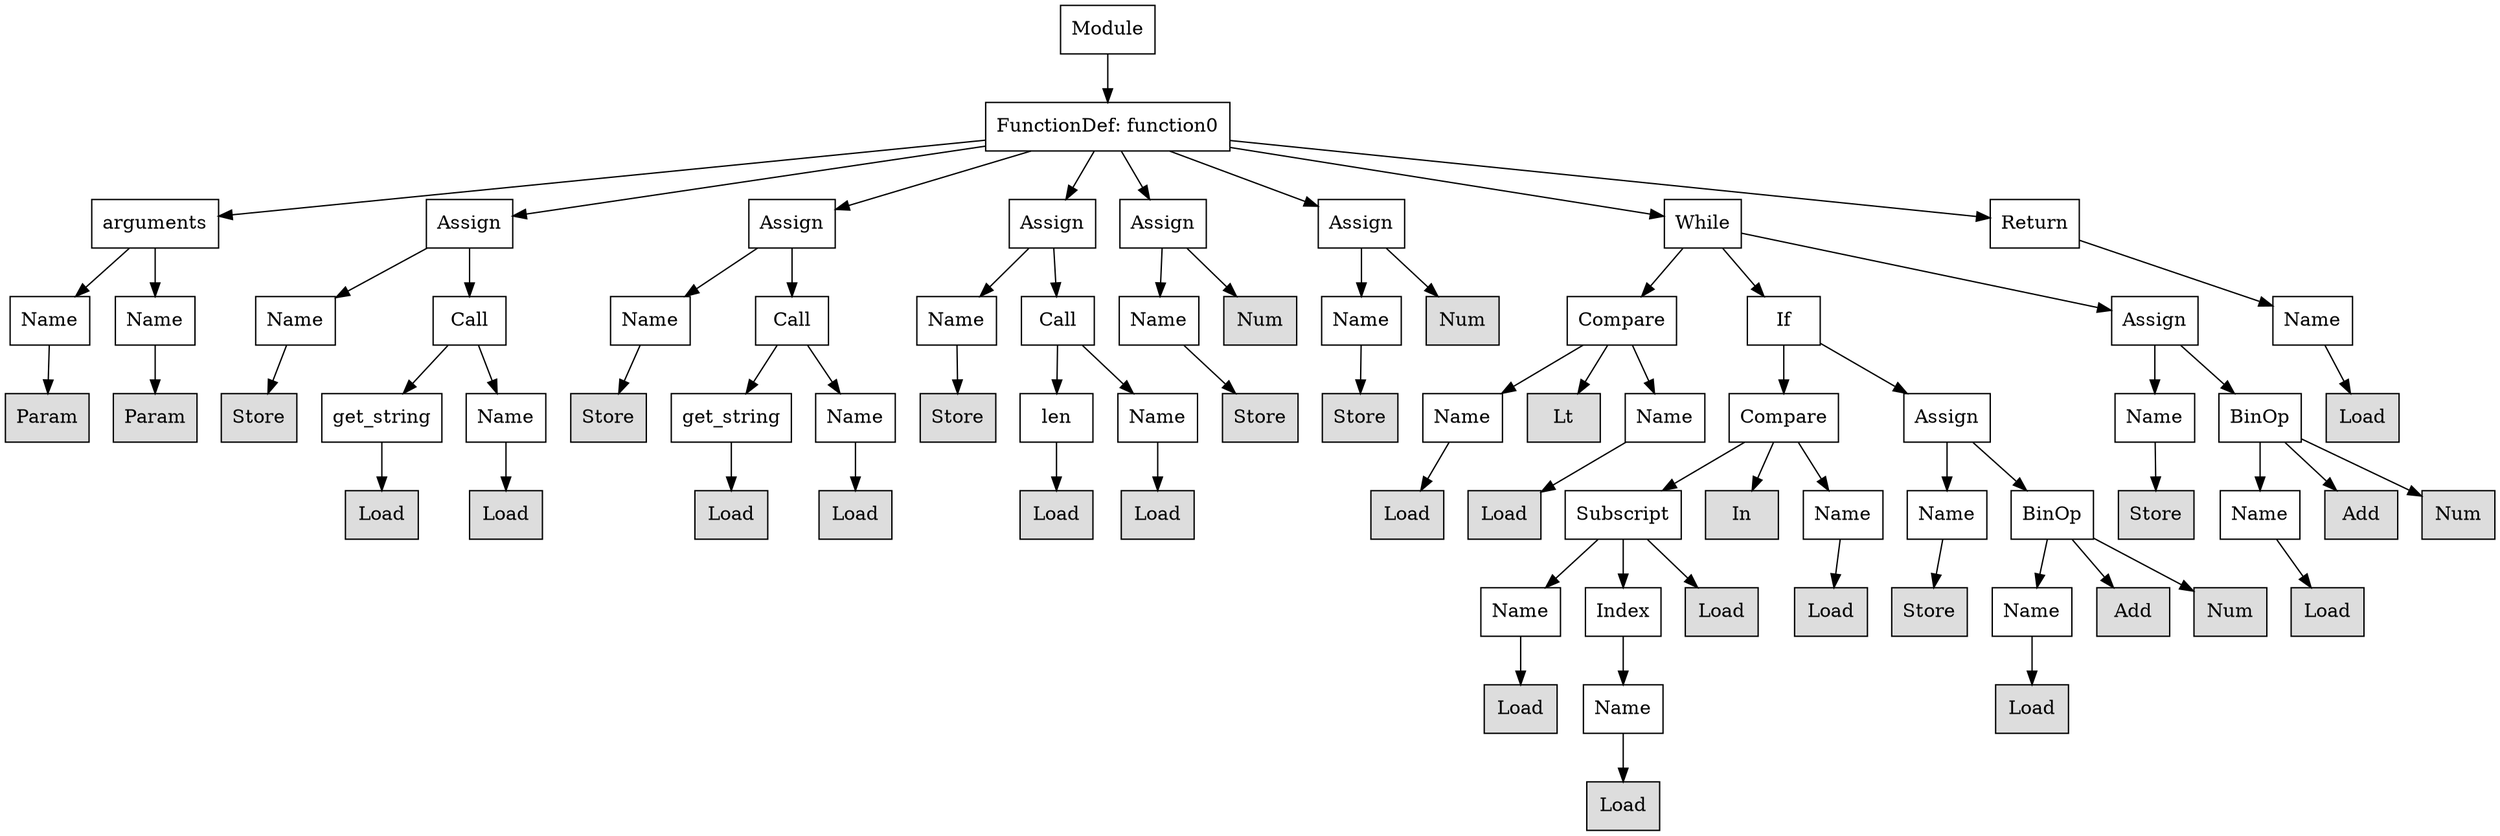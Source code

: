 digraph G {
n0 [shape=rect, label="Module"];
n1 [shape=rect, label="FunctionDef: function0"];
n2 [shape=rect, label="arguments"];
n3 [shape=rect, label="Assign"];
n4 [shape=rect, label="Assign"];
n5 [shape=rect, label="Assign"];
n6 [shape=rect, label="Assign"];
n7 [shape=rect, label="Assign"];
n8 [shape=rect, label="While"];
n9 [shape=rect, label="Return"];
n10 [shape=rect, label="Name"];
n11 [shape=rect, label="Name"];
n12 [shape=rect, label="Name"];
n13 [shape=rect, label="Call"];
n14 [shape=rect, label="Name"];
n15 [shape=rect, label="Call"];
n16 [shape=rect, label="Name"];
n17 [shape=rect, label="Call"];
n18 [shape=rect, label="Name"];
n19 [shape=rect, label="Num" style="filled" fillcolor="#dddddd"];
n20 [shape=rect, label="Name"];
n21 [shape=rect, label="Num" style="filled" fillcolor="#dddddd"];
n22 [shape=rect, label="Compare"];
n23 [shape=rect, label="If"];
n24 [shape=rect, label="Assign"];
n25 [shape=rect, label="Name"];
n26 [shape=rect, label="Param" style="filled" fillcolor="#dddddd"];
n27 [shape=rect, label="Param" style="filled" fillcolor="#dddddd"];
n28 [shape=rect, label="Store" style="filled" fillcolor="#dddddd"];
n29 [shape=rect, label="get_string"];
n30 [shape=rect, label="Name"];
n31 [shape=rect, label="Store" style="filled" fillcolor="#dddddd"];
n32 [shape=rect, label="get_string"];
n33 [shape=rect, label="Name"];
n34 [shape=rect, label="Store" style="filled" fillcolor="#dddddd"];
n35 [shape=rect, label="len"];
n36 [shape=rect, label="Name"];
n37 [shape=rect, label="Store" style="filled" fillcolor="#dddddd"];
n38 [shape=rect, label="Store" style="filled" fillcolor="#dddddd"];
n39 [shape=rect, label="Name"];
n40 [shape=rect, label="Lt" style="filled" fillcolor="#dddddd"];
n41 [shape=rect, label="Name"];
n42 [shape=rect, label="Compare"];
n43 [shape=rect, label="Assign"];
n44 [shape=rect, label="Name"];
n45 [shape=rect, label="BinOp"];
n46 [shape=rect, label="Load" style="filled" fillcolor="#dddddd"];
n47 [shape=rect, label="Load" style="filled" fillcolor="#dddddd"];
n48 [shape=rect, label="Load" style="filled" fillcolor="#dddddd"];
n49 [shape=rect, label="Load" style="filled" fillcolor="#dddddd"];
n50 [shape=rect, label="Load" style="filled" fillcolor="#dddddd"];
n51 [shape=rect, label="Load" style="filled" fillcolor="#dddddd"];
n52 [shape=rect, label="Load" style="filled" fillcolor="#dddddd"];
n53 [shape=rect, label="Load" style="filled" fillcolor="#dddddd"];
n54 [shape=rect, label="Load" style="filled" fillcolor="#dddddd"];
n55 [shape=rect, label="Subscript"];
n56 [shape=rect, label="In" style="filled" fillcolor="#dddddd"];
n57 [shape=rect, label="Name"];
n58 [shape=rect, label="Name"];
n59 [shape=rect, label="BinOp"];
n60 [shape=rect, label="Store" style="filled" fillcolor="#dddddd"];
n61 [shape=rect, label="Name"];
n62 [shape=rect, label="Add" style="filled" fillcolor="#dddddd"];
n63 [shape=rect, label="Num" style="filled" fillcolor="#dddddd"];
n64 [shape=rect, label="Name"];
n65 [shape=rect, label="Index"];
n66 [shape=rect, label="Load" style="filled" fillcolor="#dddddd"];
n67 [shape=rect, label="Load" style="filled" fillcolor="#dddddd"];
n68 [shape=rect, label="Store" style="filled" fillcolor="#dddddd"];
n69 [shape=rect, label="Name"];
n70 [shape=rect, label="Add" style="filled" fillcolor="#dddddd"];
n71 [shape=rect, label="Num" style="filled" fillcolor="#dddddd"];
n72 [shape=rect, label="Load" style="filled" fillcolor="#dddddd"];
n73 [shape=rect, label="Load" style="filled" fillcolor="#dddddd"];
n74 [shape=rect, label="Name"];
n75 [shape=rect, label="Load" style="filled" fillcolor="#dddddd"];
n76 [shape=rect, label="Load" style="filled" fillcolor="#dddddd"];
n0 -> n1;
n1 -> n2;
n1 -> n3;
n1 -> n4;
n1 -> n5;
n1 -> n6;
n1 -> n7;
n1 -> n8;
n1 -> n9;
n2 -> n10;
n2 -> n11;
n3 -> n12;
n3 -> n13;
n4 -> n14;
n4 -> n15;
n5 -> n16;
n5 -> n17;
n6 -> n18;
n6 -> n19;
n7 -> n20;
n7 -> n21;
n8 -> n22;
n8 -> n23;
n8 -> n24;
n9 -> n25;
n10 -> n26;
n11 -> n27;
n12 -> n28;
n13 -> n29;
n13 -> n30;
n14 -> n31;
n15 -> n32;
n15 -> n33;
n16 -> n34;
n17 -> n35;
n17 -> n36;
n18 -> n37;
n20 -> n38;
n22 -> n39;
n22 -> n40;
n22 -> n41;
n23 -> n42;
n23 -> n43;
n24 -> n44;
n24 -> n45;
n25 -> n46;
n29 -> n47;
n30 -> n48;
n32 -> n49;
n33 -> n50;
n35 -> n51;
n36 -> n52;
n39 -> n53;
n41 -> n54;
n42 -> n55;
n42 -> n56;
n42 -> n57;
n43 -> n58;
n43 -> n59;
n44 -> n60;
n45 -> n61;
n45 -> n62;
n45 -> n63;
n55 -> n64;
n55 -> n65;
n55 -> n66;
n57 -> n67;
n58 -> n68;
n59 -> n69;
n59 -> n70;
n59 -> n71;
n61 -> n72;
n64 -> n73;
n65 -> n74;
n69 -> n75;
n74 -> n76;
}
